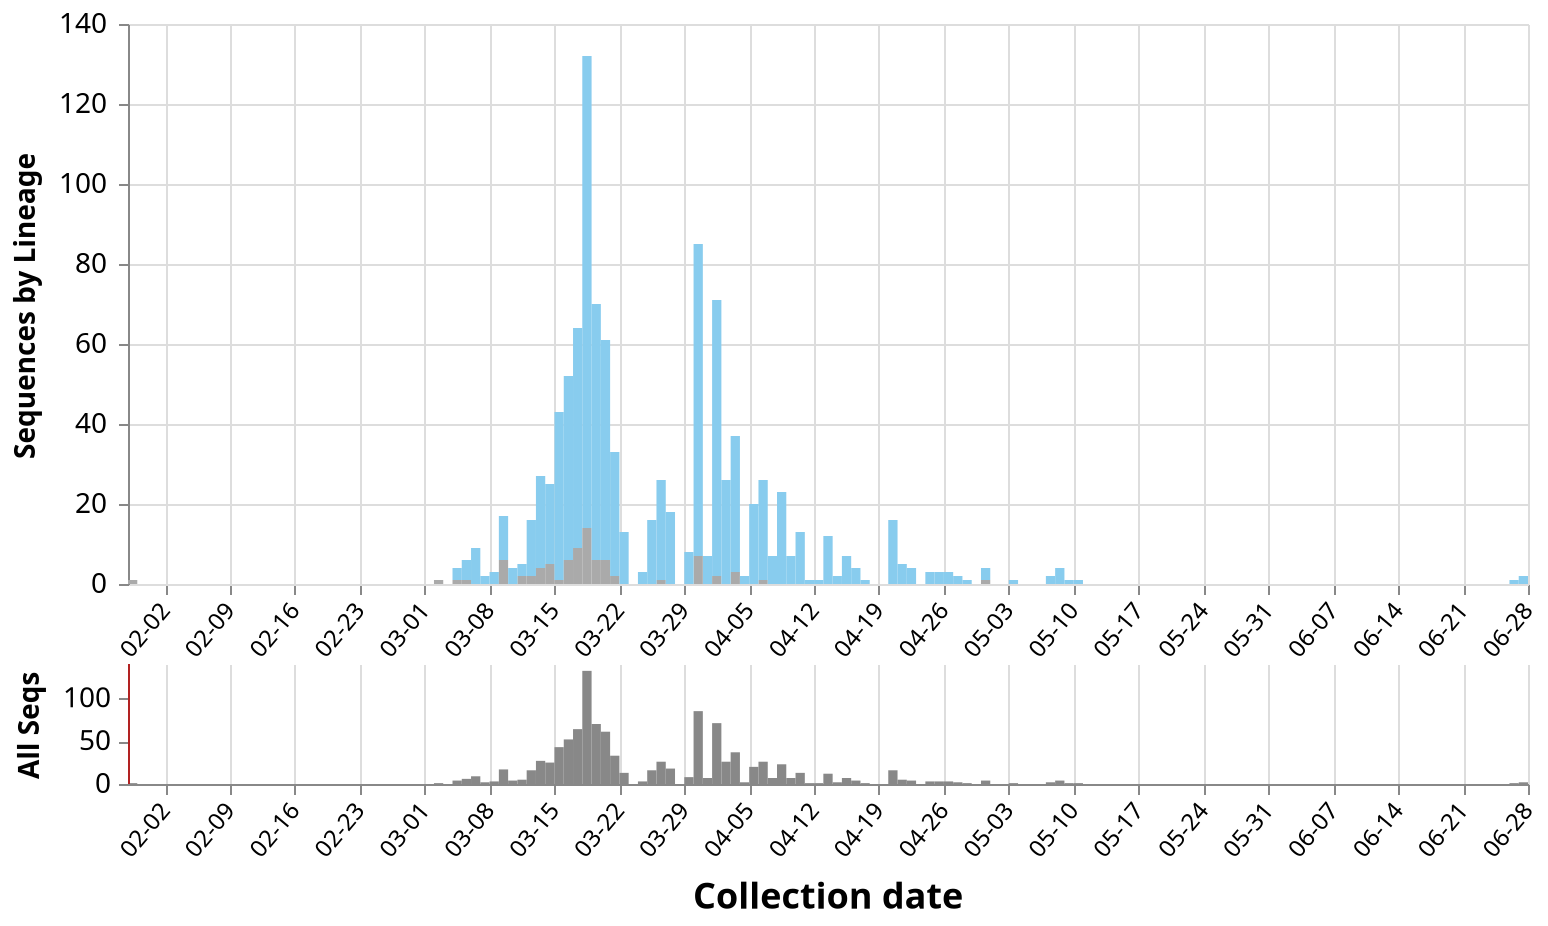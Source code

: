 {
  "$schema": "https://vega.github.io/schema/vega/v5.json",
  "description": "A basic stacked bar chart example.",
  "comment": "These will be overridden by the container of this vega plot",
  "width": 700,
  "height": 380,
  "padding": 5,

  "signals": [
    { "name": "disableSelectionColoring", "value": true },
    { "name": "detailHeight", "value": 280 },
    { "name": "detailClip", "update": "detailHeight == 0" },
    { "name": "overviewY", "update": "detailHeight == 0 ? 0 : detailHeight + 40" },
    { "name": "overviewHeight", "value": 60 },
    {
      "name": "dateRangeStart", "value": 1575158400000,
      "comment": "Along with dateRangeEnd, these are hard limits on the dates shown. May need to update when we hit 2021. Dates are in milliseconds, unix epoch"
    },
    {
      "name": "dateRangeEnd", "value": 1609372800000
    },
    {
      "name": "dateBin", "value": 86400000,
      "comment": "Binning of observations by date, where date is in milliseconds. Default is 1 day (1000 * 60 * 60 * 24). This should never be less than a day. This is passed to the bin transform of cases_by_date_and_group"
    },
    {
      "name": "overviewYLabel", "value": "All Seqs",
      "comment": "Y-axis label of the overview (bottom) panel"
    },
    {
      "name": "detailYLabel", "value": "Sequences by Lineage",
      "comment": "Y-axis label of the detail (upper) panel"
    },
    {
      "name": "yFormat", "value": "s"
    },
    {
      "name": "stackOffset", "value": "zero",
      "comment": "Whether to show the counts as percentages ('normalize') or as absolute counts ('zero'). This is passed to the stack transform of cases_by_date_and_group"
    },
    {
      "name": "cumulativeWindow", "value": [0, 0],
      "comment": "Window to calculate cumulative counts over. [0, 0] disables this behavior, while [null, 0] does the cumulative counting"
    },
    {
      "name": "detailDomain",
      "comment": "The date range selected on the overview (bottom) panel. The units are in JS date objects. If there is no date selected, this should be null."
    },
    {
      "name": "brush", "value": 0,
      "comment": "The date range selected on the overview (bottom) panel, in screen-space coordinate units (pixels). This will be converted to dates for the detailDomain signal by referencing the xOverview scale"
    },
    {
      "name": "delta", "value": 0,
      "comment": "The difference between windows when dragging a date selection window in the overview (bottom) panel. It is tracked onmousemove and used to update the 'brush' signal after mouseup. Units are in screen-space coordinates (pixels)"
    },
    {
      "name": "xdown", "value": 0,
      "comment": "The initial screen-space click location, in screen-space coordinates (pixels), when first clicking on the date range window before dragging it. This is used to calculate the 'delta' signal"
    },
    {
      "name": "anchor", "value": null,
      "comment": "The initial 'brush' signal state, when clicking on the date range window to drag it. Units are in screen-space coordinates (pixels). Used to update the 'brush' signal after dragging it."
    },
    {
      "name": "hoverBar", "value": null,
      "comment": "Used to store which group is hovered over. Is an object with field 'group'"
    },
    {
      "name": "clear", "value": true,
      "comment": "If clicking on anything but a grouped bar, then clear the selection (by clearing the 'selection' data object)",
      "on": [
        {
          "events": "mouseup[!event.item]",
          "update": "true",
          "force": true
        }
      ]
    },
    {
      "name": "shift", "value": false,
      "comment": "Track whether or not the shift key is pressed. Used to select multiple groups by holding down shift before clicking",
      "on": [
        {
          "events": "@detailbars:click",
          "update": "event.shiftKey",
          "force":  true
        }
      ]
    },
    {
      "name": "clicked", "value": null,
      "comment": "Track clicks on the group bars, for selection purposes",
      "on": [
        {
          "events": "@detailbars:click",
          "update": "{group: datum.group}",
          "force":  true
        }
      ]
    }
  ],

  "data": [
    {
      "name": "selected",
      "comment": "A list of groups that are selected",
      "values": [
        {"group": "S|614|D|G"}
      ],
      "on": [
        {"trigger": "clear", "remove": true},
        {"trigger": "!shift", "remove": true},
        {"trigger": "!shift && clicked", "insert": "clicked"},
        {"trigger": "shift && clicked", "toggle": "clicked"}
      ]
    },
    {
      "name": "cases_by_date_and_group",
      "comment": "Main data object, same as caseData in store",
      "format": {
        "parse": {
          "group": "string",
          "cases_sum": "number",
          "date": "date:'%Q'"
        }
      },
      "values": [{"date":1580256000000,"group":"All Other Sequences","groupName":"All Other Sequences","cases_sum":1,"color":"#AAA"},{"date":1583366400000,"group":"S|614|D|G","groupName":"S · D614G","cases_sum":5,"color":"#88ccee"},{"date":1583366400000,"group":"All Other Sequences","groupName":"All Other Sequences","cases_sum":1,"color":"#AAA"},{"date":1583452800000,"group":"S|614|D|G","groupName":"S · D614G","cases_sum":9,"color":"#88ccee"},{"date":1583539200000,"group":"S|614|D|G","groupName":"S · D614G","cases_sum":2,"color":"#88ccee"},{"date":1583280000000,"group":"S|614|D|G","groupName":"S · D614G","cases_sum":3,"color":"#88ccee"},{"date":1583280000000,"group":"All Other Sequences","groupName":"All Other Sequences","cases_sum":1,"color":"#AAA"},{"date":1584144000000,"group":"All Other Sequences","groupName":"All Other Sequences","cases_sum":5,"color":"#AAA"},{"date":1584144000000,"group":"S|614|D|G","groupName":"S · D614G","cases_sum":20,"color":"#88ccee"},{"date":1584057600000,"group":"S|614|D|G","groupName":"S · D614G","cases_sum":23,"color":"#88ccee"},{"date":1584057600000,"group":"All Other Sequences","groupName":"All Other Sequences","cases_sum":4,"color":"#AAA"},{"date":1584230400000,"group":"S|614|D|G","groupName":"S · D614G","cases_sum":42,"color":"#88ccee"},{"date":1584230400000,"group":"All Other Sequences","groupName":"All Other Sequences","cases_sum":1,"color":"#AAA"},{"date":1584662400000,"group":"S|614|D|G","groupName":"S · D614G","cases_sum":55,"color":"#88ccee"},{"date":1584662400000,"group":"All Other Sequences","groupName":"All Other Sequences","cases_sum":6,"color":"#AAA"},{"date":1593216000000,"group":"S|614|D|G","groupName":"S · D614G","cases_sum":2,"color":"#88ccee"},{"date":1593129600000,"group":"S|614|D|G","groupName":"S · D614G","cases_sum":1,"color":"#88ccee"},{"date":1584403200000,"group":"S|614|D|G","groupName":"S · D614G","cases_sum":55,"color":"#88ccee"},{"date":1584403200000,"group":"All Other Sequences","groupName":"All Other Sequences","cases_sum":9,"color":"#AAA"},{"date":1584316800000,"group":"S|614|D|G","groupName":"S · D614G","cases_sum":46,"color":"#88ccee"},{"date":1584316800000,"group":"All Other Sequences","groupName":"All Other Sequences","cases_sum":6,"color":"#AAA"},{"date":1584489600000,"group":"All Other Sequences","groupName":"All Other Sequences","cases_sum":14,"color":"#AAA"},{"date":1584489600000,"group":"S|614|D|G","groupName":"S · D614G","cases_sum":118,"color":"#88ccee"},{"date":1584576000000,"group":"S|614|D|G","groupName":"S · D614G","cases_sum":64,"color":"#88ccee"},{"date":1584576000000,"group":"All Other Sequences","groupName":"All Other Sequences","cases_sum":6,"color":"#AAA"},{"date":1583884800000,"group":"S|614|D|G","groupName":"S · D614G","cases_sum":3,"color":"#88ccee"},{"date":1583884800000,"group":"All Other Sequences","groupName":"All Other Sequences","cases_sum":2,"color":"#AAA"},{"date":1584748800000,"group":"S|614|D|G","groupName":"S · D614G","cases_sum":31,"color":"#88ccee"},{"date":1584748800000,"group":"All Other Sequences","groupName":"All Other Sequences","cases_sum":2,"color":"#AAA"},{"date":1584835200000,"group":"S|614|D|G","groupName":"S · D614G","cases_sum":13,"color":"#88ccee"},{"date":1585612800000,"group":"S|614|D|G","groupName":"S · D614G","cases_sum":7,"color":"#88ccee"},{"date":1585699200000,"group":"S|614|D|G","groupName":"S · D614G","cases_sum":69,"color":"#88ccee"},{"date":1585699200000,"group":"All Other Sequences","groupName":"All Other Sequences","cases_sum":2,"color":"#AAA"},{"date":1583625600000,"group":"S|614|D|G","groupName":"S · D614G","cases_sum":3,"color":"#88ccee"},{"date":1585872000000,"group":"S|614|D|G","groupName":"S · D614G","cases_sum":34,"color":"#88ccee"},{"date":1585872000000,"group":"All Other Sequences","groupName":"All Other Sequences","cases_sum":3,"color":"#AAA"},{"date":1583971200000,"group":"S|614|D|G","groupName":"S · D614G","cases_sum":14,"color":"#88ccee"},{"date":1583971200000,"group":"All Other Sequences","groupName":"All Other Sequences","cases_sum":2,"color":"#AAA"},{"date":1585526400000,"group":"S|614|D|G","groupName":"S · D614G","cases_sum":78,"color":"#88ccee"},{"date":1585526400000,"group":"All Other Sequences","groupName":"All Other Sequences","cases_sum":7,"color":"#AAA"},{"date":1586131200000,"group":"S|614|D|G","groupName":"S · D614G","cases_sum":25,"color":"#88ccee"},{"date":1586131200000,"group":"All Other Sequences","groupName":"All Other Sequences","cases_sum":1,"color":"#AAA"},{"date":1586044800000,"group":"S|614|D|G","groupName":"S · D614G","cases_sum":20,"color":"#88ccee"},{"date":1585785600000,"group":"S|614|D|G","groupName":"S · D614G","cases_sum":26,"color":"#88ccee"},{"date":1585958400000,"group":"S|614|D|G","groupName":"S · D614G","cases_sum":2,"color":"#88ccee"},{"date":1586476800000,"group":"S|614|D|G","groupName":"S · D614G","cases_sum":13,"color":"#88ccee"},{"date":1586304000000,"group":"S|614|D|G","groupName":"S · D614G","cases_sum":23,"color":"#88ccee"},{"date":1586736000000,"group":"S|614|D|G","groupName":"S · D614G","cases_sum":12,"color":"#88ccee"},{"date":1586217600000,"group":"S|614|D|G","groupName":"S · D614G","cases_sum":7,"color":"#88ccee"},{"date":1586390400000,"group":"S|614|D|G","groupName":"S · D614G","cases_sum":7,"color":"#88ccee"},{"date":1586563200000,"group":"S|614|D|G","groupName":"S · D614G","cases_sum":1,"color":"#88ccee"},{"date":1586649600000,"group":"S|614|D|G","groupName":"S · D614G","cases_sum":1,"color":"#88ccee"},{"date":1587513600000,"group":"S|614|D|G","groupName":"S · D614G","cases_sum":4,"color":"#88ccee"},{"date":1587340800000,"group":"S|614|D|G","groupName":"S · D614G","cases_sum":16,"color":"#88ccee"},{"date":1586822400000,"group":"S|614|D|G","groupName":"S · D614G","cases_sum":2,"color":"#88ccee"},{"date":1586995200000,"group":"S|614|D|G","groupName":"S · D614G","cases_sum":4,"color":"#88ccee"},{"date":1587427200000,"group":"S|614|D|G","groupName":"S · D614G","cases_sum":5,"color":"#88ccee"},{"date":1586908800000,"group":"S|614|D|G","groupName":"S · D614G","cases_sum":7,"color":"#88ccee"},{"date":1587686400000,"group":"S|614|D|G","groupName":"S · D614G","cases_sum":3,"color":"#88ccee"},{"date":1583712000000,"group":"All Other Sequences","groupName":"All Other Sequences","cases_sum":6,"color":"#AAA"},{"date":1583712000000,"group":"S|614|D|G","groupName":"S · D614G","cases_sum":11,"color":"#88ccee"},{"date":1583107200000,"group":"All Other Sequences","groupName":"All Other Sequences","cases_sum":1,"color":"#AAA"},{"date":1583798400000,"group":"S|614|D|G","groupName":"S · D614G","cases_sum":4,"color":"#88ccee"},{"date":1585440000000,"group":"S|614|D|G","groupName":"S · D614G","cases_sum":8,"color":"#88ccee"},{"date":1585008000000,"group":"S|614|D|G","groupName":"S · D614G","cases_sum":3,"color":"#88ccee"},{"date":1585180800000,"group":"S|614|D|G","groupName":"S · D614G","cases_sum":25,"color":"#88ccee"},{"date":1585180800000,"group":"All Other Sequences","groupName":"All Other Sequences","cases_sum":1,"color":"#AAA"},{"date":1585267200000,"group":"S|614|D|G","groupName":"S · D614G","cases_sum":18,"color":"#88ccee"},{"date":1585094400000,"group":"S|614|D|G","groupName":"S · D614G","cases_sum":16,"color":"#88ccee"},{"date":1587772800000,"group":"S|614|D|G","groupName":"S · D614G","cases_sum":3,"color":"#88ccee"},{"date":1587081600000,"group":"S|614|D|G","groupName":"S · D614G","cases_sum":1,"color":"#88ccee"},{"date":1587945600000,"group":"S|614|D|G","groupName":"S · D614G","cases_sum":2,"color":"#88ccee"},{"date":1588464000000,"group":"S|614|D|G","groupName":"S · D614G","cases_sum":1,"color":"#88ccee"},{"date":1588896000000,"group":"S|614|D|G","groupName":"S · D614G","cases_sum":4,"color":"#88ccee"},{"date":1588204800000,"group":"S|614|D|G","groupName":"S · D614G","cases_sum":3,"color":"#88ccee"},{"date":1588204800000,"group":"All Other Sequences","groupName":"All Other Sequences","cases_sum":1,"color":"#AAA"},{"date":1589068800000,"group":"S|614|D|G","groupName":"S · D614G","cases_sum":1,"color":"#88ccee"},{"date":1588032000000,"group":"S|614|D|G","groupName":"S · D614G","cases_sum":1,"color":"#88ccee"},{"date":1588982400000,"group":"S|614|D|G","groupName":"S · D614G","cases_sum":1,"color":"#88ccee"},{"date":1587859200000,"group":"S|614|D|G","groupName":"S · D614G","cases_sum":3,"color":"#88ccee"},{"date":1588809600000,"group":"S|614|D|G","groupName":"S · D614G","cases_sum":2,"color":"#88ccee"}],
      "transform": [
        {
          "comment": "this creates the group_sum field on each item, which is a total sum of all cases for that group across all dates",
          "type": "joinaggregate",
          "ops": ["sum"],
          "fields": ["cases_sum"],
          "as": ["group_counts"],
          "groupby": ["group", "groupName"]
        },
        {
          "comment": "Bin observations by date. The width of each bin is determined by the signal dateBin. Since the most detail in the date from GISAID is by day, the bin shouldn't ever be smaller than a day.",
          "type": "bin",
          "field": "date",
          "extent": [{"signal": "dateRangeStart"}, {"signal": "dateRangeEnd"}],
          "step": {"signal": "dateBin"},
          "as": ["day_start", "day_end"]
        },
        {
          "comment": "After binning, combine observations in the same group and day, by taking the sum of the sequence counts. The max aggs on group_counts and color are just to carry the fields over.",
          "type": "aggregate",
          "groupby": ["group", "groupName", "new_group", "day_start", "day_end"],
          "fields": ["cases_sum", "group_counts", "color"],
          "ops": ["sum", "max", "max"],
          "as": ["cases_sum", "group_counts", "color"]
        },
        {
          "comment": "If a group isn't present in a dateBin that others are, then impute an empty value. This is only important for the cumulative view, so as to keep things consistent. Unfortunately I don't know how to impute for days with no data at all yet. This leads to some gaps in the cumulative view.",
          "type": "impute",
          "field": "cases_sum",
          "key": "day_start",
          "groupby": ["group", "groupName", "color", "group_counts"],
          "value": 0
        },
        {
          "comment": "Recalculate the day_end from the day_start and dateBin, since the imputation can't work on more than one field at once.",
          "type": "formula",
          "expr": "datum.day_start + dateBin",
          "as": "day_end"
        },
        {
          "comment": "Calculate the cumulative counts. If we're not running in cumulative mode, then output the cumulative count in a dummy field (determined by the signal windowField). If we are in cumulative mode, then overwrite the cases_sum field.",
          "type": "window",
          "sort": {"field": "day_start"},
          "groupby": ["group", "groupName"],
          "ops": ["sum"],
          "fields": ["cases_sum"],
          "as": ["cases_sum_new"],
          "frame": {"signal": "cumulativeWindow"}
        },
        {
          "comment": "Stack bars on the same date in preparation for the visualization. Offset (zero vs. normalize) controls counts vs. percentages.",
          "type": "stack",
          "groupby": ["day_start"],
          "sort": {"field": "group"},
          "field": "cases_sum_new",
          "offset": {"signal": "stackOffset"}
        }
      ]
    },
    {
      "name": "cases_by_date",
      "source": "cases_by_date_and_group",
      "comment": "Collapse cases by date (ignore group), for the data in the overview (bottom) plot",
      "transform": [
        {
          "type": "aggregate",
          "groupby": ["day_start", "day_end"],
          "fields": ["cases_sum"],
          "ops": ["sum"],
          "as": ["cases_sum_by_date"]
        }
      ]
    }
  ],

  "marks": [
    {
      "type": "group",
      "name": "detail",
      "comment": "The mark group for the detail (upper) panel",
      "encode": {
        "comment": "The width and height should be overridden by the plot's container",
        "update": {
          "height": {"signal": "detailHeight"},
          "width": {"signal": "width"}
        }
      },
      "signals": [
        {
          "name": "hoverBar",
          "comment": "Set the hoverBar signal when a bar is hovered over, and clear it when the mouse is hovered over anything else",
          "push": "outer",
          "on": [
            {
              "events": "@detailbars:mouseover!",
              "update": "{group: datum.group, date: datum.day_start}"
            },
            {
              "events": "@detailbars:mouseout!",
              "update": "null"
            }
          ]
        }
      ],
      "scales": [
        {
          "name": "x",
          "comment": "Provide two fields for the domain, since if we only provide the day_start, the last day will get cut off, and if we only provide day_end, the first day will get cut off",
          "type": "time",
          "range": "width",
          "domain": {
            "fields": [
              {"data": "cases_by_date", "field": "day_start"},
              {"data": "cases_by_date", "field": "day_end"}
            ]
          },
          "domainRaw": {"signal": "detailDomain"}
        },
        {
          "name": "y",
          "comment": "Scale the y axis from 0 to the highest bar height",
          "type": "linear",
          "range": [{"signal": "detailHeight"}, 0],
          "nice": true, "zero": true,
          "domain": {"data": "cases_by_date_and_group", "field": "y1"}
        }
      ],
      "marks": [
        {
          "type": "group",
          "comment": "Not sure why we need a group mark here, but this is how it is in the example plot, so I didn't change it",
          "encode": {
            "update": {
              "clip": {"signal": "detailClip"},
              "height": {"field": {"group": "height"}},
              "width": {"field": {"group": "width"}} 
            }
          },
          "axes": [
            {
              "orient": "bottom", 
              "scale": "x", 
              "zindex": 0, 
              "format": "%m-%d", 
              "tickCount": "week",
              "grid": true,
              "gridScale": "y",
              "gridColor": "#DDD",

              "labelAngle": 310,
              "labelAlign": "right",
              "labelBaseline": "middle",
              "labelPadding": 5,

              "labelFontSize": 12
            },
            {
              "orient": "left", 
              "scale": "y", 
              "format": { "signal": "yFormat" },
              "zindex": 0,
              "grid": true,
              "gridColor": "#DDD",

              "title": {"signal": "detailYLabel"},
              "titleFontSize": 14,
              "titlePadding": 10,
              
              "labelFontSize": 14,
              "labelPadding": 5,
              "tickCount": 5
            }
          ],

          "marks": [
            {
              "type": "rect",
              "name": "detailbars",
              "from": {"data": "cases_by_date_and_group"},
              "encode": {
                "comment": "Define the tooltip and other constant values here",
                "enter": {
                  "strokeWidth": {"value": 1},
                  "tooltip": {
                    "signal": "{title: datum.groupName, 'Total sequences': datum.group_counts, 'Sequences': datum.cases_sum_new, 'Collection date': timeFormat(datum.day_start, '%b %d %Y')}"
                  }
                },
                "update": {
                  "x": {"scale": "x", "field": "day_start"},
                  "x2": {"scale": "x", "field": "day_end"},
                  "y": {"scale": "y", "field": "y0"},
                  "y2": {"scale": "y", "field": "y1"},
                  "fill": [
                    {
                      "test": "disableSelectionColoring || (!length(data('selected')) || indata('selected', 'group', datum.group)) && (datum.cases_sum_new > 0)",
                      "field": "color",
                      "comment": "If this group is selected, or if nothing is selected, then color it normally."
                    },
                    {
                      "value": "#CCC",
                      "comment": "If there is a selected group and this group isn't one of them, then color it light grey"
                    }
                  ],
                  "stroke": [
                    {
                      "test": "hoverBar && hoverBar.group == datum.group && datum.cases_sum_new > 0",
                      "value": "#000",
                      "comment": "If this group is being hovered over, then set outline it black. Since we're imputing empty groups, only highlight groups with more than zero cases."
                    }, 
                    {"value": "transparent"}
                  ],
                  "zindex": [
                    {
                      "test": "hoverBar && hoverBar.group == datum.group && datum.cases_sum > 0",
                      "value": 3,
                      "comment": "Same as the 'stroke' test, but we also need to set the z-index here since it's possible the outline stroke will get hidden under other bars"
                    }, 
                    {"value": 1}
                  ]
                }
              }
            }
          ]
        }
      ]
    },
    {
      "type": "group",
      "name": "overview",
      "comment": "Mark group for the overview (bottom) panel",
      "encode": {
        "comment": "The width should be overridden by the plot container",
        "update": {
          "x": {"value": 0},
          "y": {"signal": "overviewY"},
          "width": {"signal": "width"},
          "height": {"signal": "overviewHeight"},
          "fill": {"value": "transparent"}
        }
      },
      "signals": [
        {
          "name": "brush",
          "comment": "Trigger the date selection brush when any area of the overview plot is clicked. The update code was originally [x(), x()], but I changed it to snap to days instead of selecting by screen-space pixel. All the code does is convert from screen-space pixels --> date --> days --> round to nearest day --> date --> screen-space pixels. invert() is used to convert from pixels to date, and round(x / 86400000) rounds to the nearest day. round() * 86400000 converts from days back into the date (in milliseconds), and scale() converts from date back into screen-space coordinates. This fragment of code is used in all the signals below for day-snapping.",
          "push": "outer",
          "on": [
            {
              "events": {
                "merge": [
                  {"markname": "overview", "type": "mousedown" },
                  {"markname": "overviewbars", "type": "mousedown" }
                ]
              },
              "update": "[scale('xOverview', round(invert('xOverview', x()) / 86400000) * 86400000), scale('xOverview', round(invert('xOverview', x()) / 86400000) * 86400000)]"
            },
            {
              "comment": "Clear the brush selection on any double-click",
              "events": {
                "merge": [
                  {"markname": "overview", "type": "dblclick"},
                  {"markname": "brushrect", "type": "dblclick"}                    
                ]
              },
              "update": "0"
            },
            {
              "comment": "Update the brush on mousemove. Hold the first point of the range constant (brush[0]), and modify brush[1] by snapping to day as well (see comment above). clamp() is used to ensure that the range stays within the bounds of the plot. Capture mousemove events on both the plot and the bars to allow dragging anywhere on the overview plot",
              "events": {
                "merge": [
                  {
                    "source": "window",
                    "type": "mousemove",
                    "between": [
                      {"markname": "overview", "type": "mousedown"},
                      {"source": "window", "type": "mouseup"}
                    ],
                    "consume": true
                  },
                  {
                    "source": "window",
                    "type": "mousemove",
                    "between": [
                      {"markname": "overviewbars", "type": "mousedown"},
                      {"source": "window", "type": "mouseup"}
                    ],
                    "consume": true
                  }
                ]
              },
              "update": "[brush[0], clamp(scale('xOverview', round(invert('xOverview', x()) / 86400000) * 86400000), 0, width)]"
            },
            {
              "comment": "When the mousemove is finished (marked by mouseup event), then reorganize the brush vector so that the lesser value is first",
              "events": {
                "merge": [
                  {"markname": "overview", "type": "mouseup"},
                  {"markname": "brushrect", "type": "mouseup"}              
                ]
              },
              "update": "abs(span(brush)) <= 2 ? 0 : [brush[0], brush[1]]"
            },
            {
              "comment": "Capture when the date range window is dragged, and update the ranges. Since the dragging logic implements day-snapping on its own, we don't have to round anything here.",
              "events": {"signal": "delta"},
              "update": "clampRange([anchor[0] + delta, anchor[1] + delta], 0, width)"
            }
          ]
        },
        {
          "name": "anchor",
          "comment": "Make a copy of the brush vector when the date range is clicked. Used by the 'brush' signal to update itself after a date range drag",
          "push": "outer",
          "on": [{"events": "@brushrect:mousedown", "update": "slice(brush)"}]
        },
        {
          "name": "xdown",
          "comment": "Track the initial drag x-coordinate, and snap to the nearest day. Used to set the 'delta' signal",
          "push": "outer",
          "on": [{"events": "@brushrect:mousedown", "update": "scale('xOverview', round(invert('xOverview', x()) / 86400000) * 86400000)"}]
        },
        {
          "name": "delta",
          "comment": "Track how far and in what direction the date range was dragged. Snap to the nearest day. Used to set the 'brush' signal after a date range drag",
          "push": "outer",
          "on": [
            {
              "events": "[@brushrect:mousedown, window:mouseup] > window:mousemove!",
              "update": "scale('xOverview', round(invert('xOverview', x()) / 86400000) * 86400000) - xdown"
            }
          ]
        },
        {
          "name": "detailDomain",
          "comment": "The same as the 'brush' signal, but in date coordinates instead of screen-space (pixel) coordinates",
          "push": "outer",
          "on": [
            {
              "events": {"signal": "brush"},
              "update": "span(brush) ? invert('xOverview', brush) : null"
            }
          ]
        }
      ],
      "scales": [
        {
          "name": "xOverview",
           "comment": "Provide two fields for the domain, since if we only provide the day_start, the last day will get cut off, and if we only provide day_end, the first day will get cut off",
          "type": "time",
          "range": "width",
          "domain": {
            "fields": [
              {"data": "cases_by_date", "field": "day_start"},
              {"data": "cases_by_date", "field": "day_end"}
            ]
          }
        },
        {
          "name": "yOverview",
          "type": "linear",
          "range": [{"signal": "overviewHeight"}, 0],
          "domain": {"data": "cases_by_date", "field": "cases_sum_by_date"},
          "nice": true, "zero": true
        }
      ],
      "axes": [
        {
          "orient": "bottom", 
          "scale": "xOverview",  
          "title": "Collection date", 
          "titleFontSize": 18,
          "titlePadding": 10,
          "format": "%m-%d", 

          "grid": true,
          "gridColor": "#DDD",
          "gridScale": "yOverview",

          "labelAngle": 310,
          "labelAlign": "right",
          "labelBaseline": "middle",
          "labelPadding": 5,

          "labelFontSize": 12,

          "tickCount": "week"
          
        },
        {
          "orient": "left", 
          "scale": "yOverview",

          "title": {"signal": "overviewYLabel"},
          "titleFontSize": 14,
          "titlePadding": 10,

          "labelFontSize": 14,
          "labelPadding": 3,

          "tickCount": 3
        }
      ],
      "marks": [
        {
          "type": "rect",
          "name": "overviewbars",
          "from": {"data": "cases_by_date"},
          "encode": {
            "update": {
              "x": {"scale": "xOverview", "field": "day_start"},
              "x2": {"scale": "xOverview", "field": "day_end"},
              "y": {"scale": "yOverview", "value": 0},
              "y2": {"scale": "yOverview", "field": "cases_sum_by_date"},
              "fill": [
                {
                  "test": "detailDomain && inrange(datum.day_start, [detailDomain[0], detailDomain[1] - 1])",
                  "value": "#f00",
                  "comment": "Color this bar red if it's within the date selection range"
                },
                {"value": "#888"}
              ]
            }
          }
        },
        {
          "type": "rect",
          "name": "brushrect",
          "comment": "Draw the date selection range",
          "encode": {
            "enter": {
              "y": {"value": 0},
              "height": {"signal": "overviewHeight"},
              "fill": {"value": "#333"},
              "fillOpacity": {"value": 0.2}
            },
            "update": {
              "x": {"signal": "brush[0]"},
              "x2": {"signal": "brush[1]"}
            }
          }
        },
        {
          "type": "rect",
          "comment": "Draw the beginning bar of the date selection range",
          "interactive": false,
          "encode": {
            "enter": {
              "y": {"value": 0},
              "height": {"signal": "overviewHeight"},
              "width": {"value": 1},
              "fill": {"value": "firebrick"}
            },
            "update": {
              "x": {"signal": "brush[0]"}
            }
          }
        },
        {
          "type": "rect",
          "comment": "Draw the ending bar of the date selection range",
          "interactive": false,
          "encode": {
            "enter": {
              "y": {"value": 0},
              "height": {"signal": "overviewHeight"},
              "width": {"value": 1},
              "fill": {"value": "firebrick"}
            },
            "update": {
              "x": {"signal": "brush[1]"}
            }
          }
        }
      ]
    }
  ]
}
